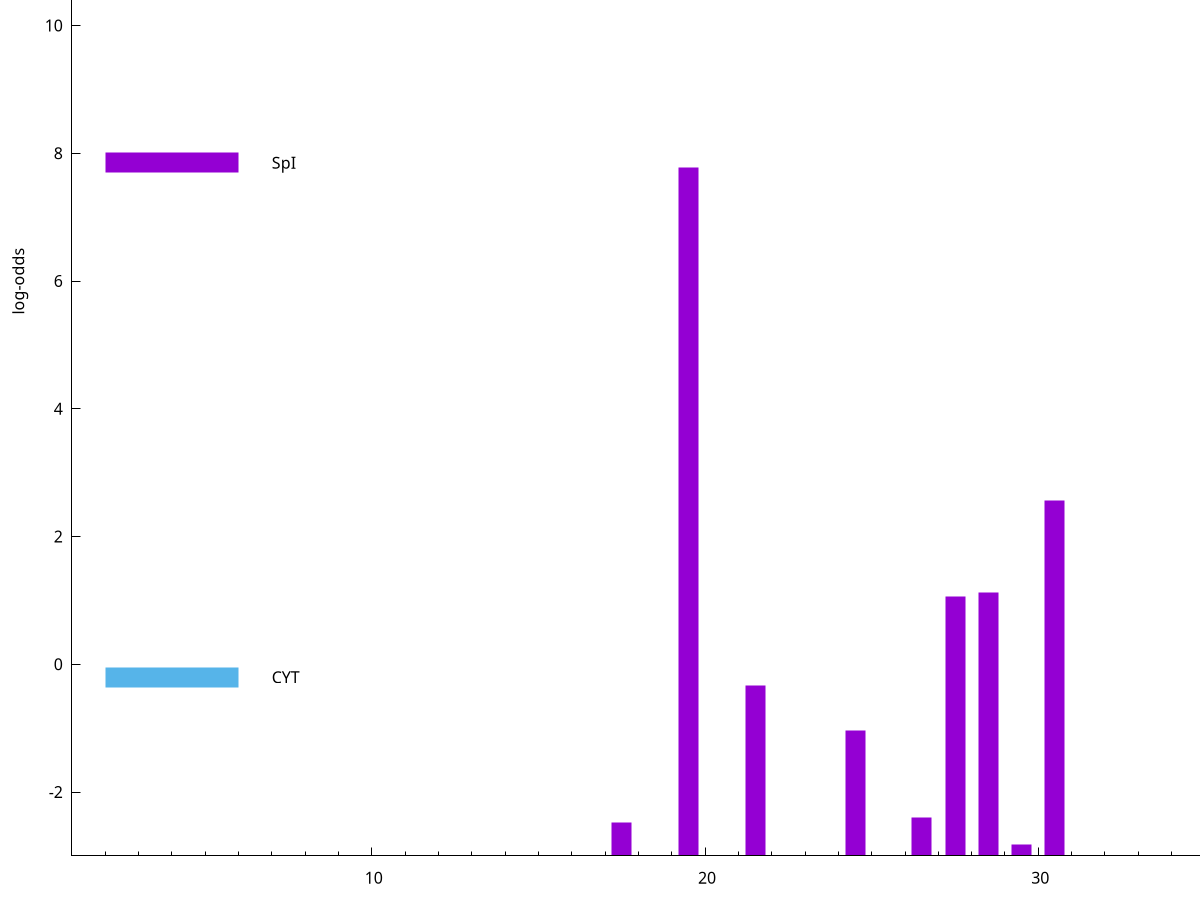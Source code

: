 set title "LipoP predictions for SRR4017833.gff"
set size 2., 1.4
set xrange [1:70] 
set mxtics 10
set yrange [-3:15]
set y2range [0:18]
set ylabel "log-odds"
set term postscript eps color solid "Helvetica" 30
set output "SRR4017833.gff54.eps"
set arrow from 2,10.4555 to 6,10.4555 nohead lt 4 lw 20
set label "TMH" at 7,10.4555
set arrow from 2,7.85272 to 6,7.85272 nohead lt 1 lw 20
set label "SpI" at 7,7.85272
set arrow from 2,-0.200913 to 6,-0.200913 nohead lt 3 lw 20
set label "CYT" at 7,-0.200913
set arrow from 2,10.4555 to 6,10.4555 nohead lt 4 lw 20
set label "TMH" at 7,10.4555
# NOTE: The scores below are the log-odds scores with the threshold
# NOTE: subtracted (a hack to make gnuplot make the histogram all
# NOTE: look nice).
plot "-" axes x1y2 title "" with impulses lt 1 lw 20
19.500000 10.775460
30.500000 5.558340
28.500000 4.122300
27.500000 4.059560
21.500000 2.661111
24.500000 1.965320
26.500000 0.601050
17.500000 0.517460
29.500000 0.172330
e
exit
